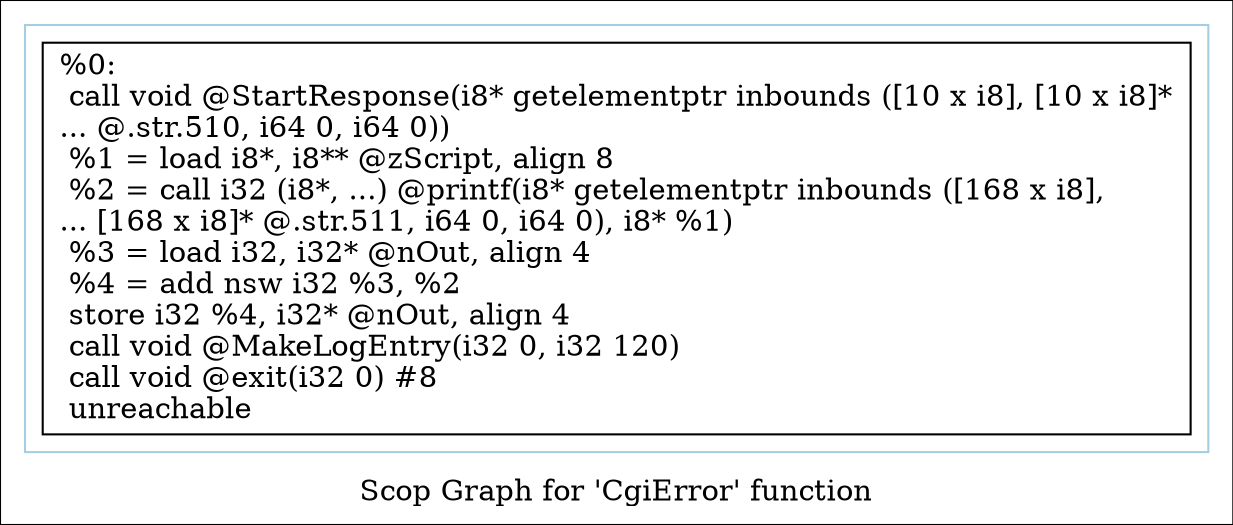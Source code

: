 digraph "Scop Graph for 'CgiError' function" {
	label="Scop Graph for 'CgiError' function";

	Node0x1ba0850 [shape=record,label="{%0:\l  call void @StartResponse(i8* getelementptr inbounds ([10 x i8], [10 x i8]*\l... @.str.510, i64 0, i64 0))\l  %1 = load i8*, i8** @zScript, align 8\l  %2 = call i32 (i8*, ...) @printf(i8* getelementptr inbounds ([168 x i8],\l... [168 x i8]* @.str.511, i64 0, i64 0), i8* %1)\l  %3 = load i32, i32* @nOut, align 4\l  %4 = add nsw i32 %3, %2\l  store i32 %4, i32* @nOut, align 4\l  call void @MakeLogEntry(i32 0, i32 120)\l  call void @exit(i32 0) #8\l  unreachable\l}"];
	colorscheme = "paired12"
        subgraph cluster_0x1c00e50 {
          label = "";
          style = solid;
          color = 1
          Node0x1ba0850;
        }
}
